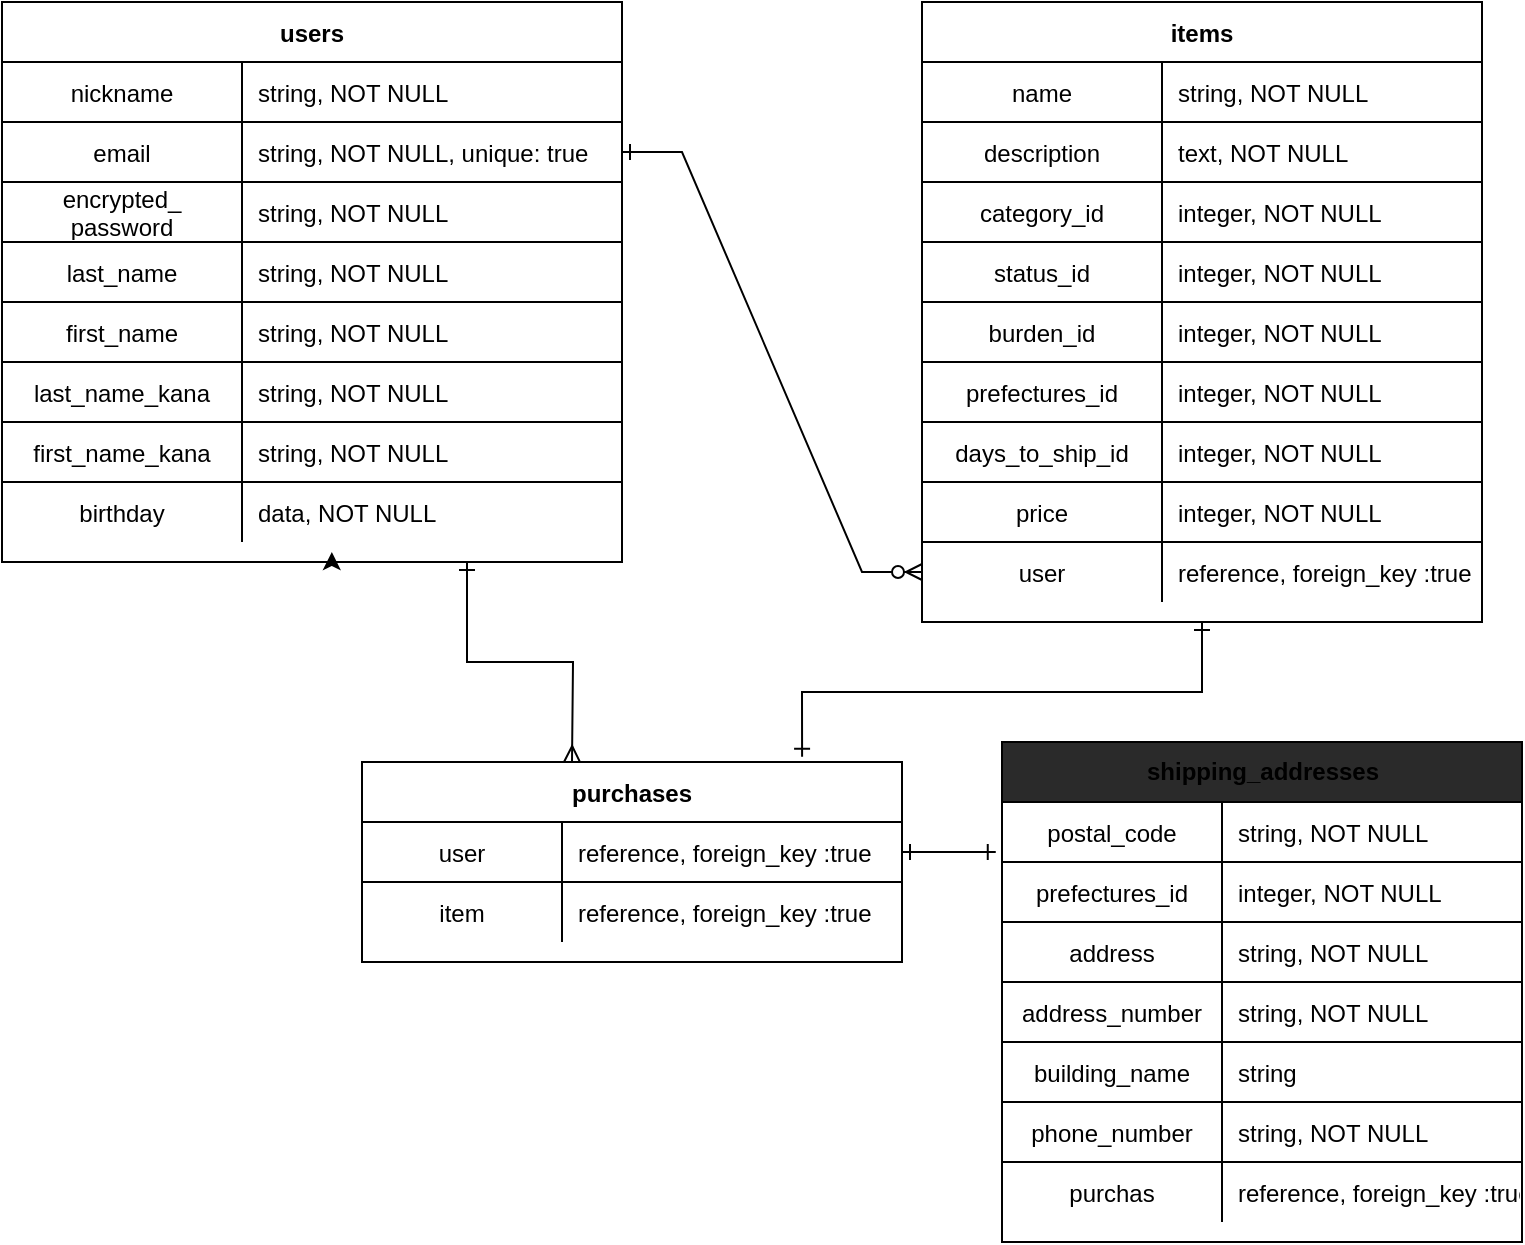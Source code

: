 <mxfile>
    <diagram id="-VEma5NEy1rqZUVtilO-" name="ページ1">
        <mxGraphModel dx="1092" dy="703" grid="1" gridSize="10" guides="1" tooltips="1" connect="1" arrows="1" fold="1" page="1" pageScale="1" pageWidth="827" pageHeight="1169" math="0" shadow="0">
            <root>
                <mxCell id="0"/>
                <mxCell id="1" parent="0"/>
                <mxCell id="42" value="" style="edgeStyle=entityRelationEdgeStyle;endArrow=ERzeroToMany;startArrow=ERone;endFill=1;startFill=0;rounded=0;" edge="1" parent="1" source="65" target="48">
                    <mxGeometry width="100" height="100" relative="1" as="geometry">
                        <mxPoint x="250" y="770" as="sourcePoint"/>
                        <mxPoint x="350" y="670" as="targetPoint"/>
                    </mxGeometry>
                </mxCell>
                <mxCell id="164" style="edgeStyle=orthogonalEdgeStyle;rounded=0;orthogonalLoop=1;jettySize=auto;html=1;exitX=0.5;exitY=1;exitDx=0;exitDy=0;entryX=0.815;entryY=-0.026;entryDx=0;entryDy=0;entryPerimeter=0;verticalAlign=middle;startArrow=ERone;startFill=0;endArrow=ERone;endFill=0;" edge="1" parent="1" source="44" target="54">
                    <mxGeometry relative="1" as="geometry"/>
                </mxCell>
                <mxCell id="44" value="items" style="shape=table;startSize=30;container=1;collapsible=1;childLayout=tableLayout;fixedRows=1;rowLines=0;fontStyle=1;align=center;resizeLast=1;" vertex="1" parent="1">
                    <mxGeometry x="490" y="140" width="280" height="310" as="geometry"/>
                </mxCell>
                <mxCell id="127" style="shape=partialRectangle;collapsible=0;dropTarget=0;pointerEvents=0;fillColor=none;points=[[0,0.5],[1,0.5]];portConstraint=eastwest;top=0;left=0;right=0;bottom=1;" vertex="1" parent="44">
                    <mxGeometry y="30" width="280" height="30" as="geometry"/>
                </mxCell>
                <mxCell id="128" value="name" style="shape=partialRectangle;overflow=hidden;connectable=0;fillColor=none;top=0;left=0;bottom=0;right=0;fontStyle=0;" vertex="1" parent="127">
                    <mxGeometry width="120" height="30" as="geometry"/>
                </mxCell>
                <mxCell id="129" value="string, NOT NULL" style="shape=partialRectangle;overflow=hidden;connectable=0;fillColor=none;top=0;left=0;bottom=0;right=0;align=left;spacingLeft=6;fontStyle=0;" vertex="1" parent="127">
                    <mxGeometry x="120" width="160" height="30" as="geometry"/>
                </mxCell>
                <mxCell id="124" style="shape=partialRectangle;collapsible=0;dropTarget=0;pointerEvents=0;fillColor=none;points=[[0,0.5],[1,0.5]];portConstraint=eastwest;top=0;left=0;right=0;bottom=1;" vertex="1" parent="44">
                    <mxGeometry y="60" width="280" height="30" as="geometry"/>
                </mxCell>
                <mxCell id="125" value="description" style="shape=partialRectangle;overflow=hidden;connectable=0;fillColor=none;top=0;left=0;bottom=0;right=0;fontStyle=0;" vertex="1" parent="124">
                    <mxGeometry width="120" height="30" as="geometry"/>
                </mxCell>
                <mxCell id="126" value="text, NOT NULL" style="shape=partialRectangle;overflow=hidden;connectable=0;fillColor=none;top=0;left=0;bottom=0;right=0;align=left;spacingLeft=6;fontStyle=0;" vertex="1" parent="124">
                    <mxGeometry x="120" width="160" height="30" as="geometry"/>
                </mxCell>
                <mxCell id="121" style="shape=partialRectangle;collapsible=0;dropTarget=0;pointerEvents=0;fillColor=none;points=[[0,0.5],[1,0.5]];portConstraint=eastwest;top=0;left=0;right=0;bottom=1;" vertex="1" parent="44">
                    <mxGeometry y="90" width="280" height="30" as="geometry"/>
                </mxCell>
                <mxCell id="122" value="category_id" style="shape=partialRectangle;overflow=hidden;connectable=0;fillColor=none;top=0;left=0;bottom=0;right=0;fontStyle=0;" vertex="1" parent="121">
                    <mxGeometry width="120" height="30" as="geometry"/>
                </mxCell>
                <mxCell id="123" value="integer, NOT NULL" style="shape=partialRectangle;overflow=hidden;connectable=0;fillColor=none;top=0;left=0;bottom=0;right=0;align=left;spacingLeft=6;fontStyle=0;" vertex="1" parent="121">
                    <mxGeometry x="120" width="160" height="30" as="geometry"/>
                </mxCell>
                <mxCell id="118" style="shape=partialRectangle;collapsible=0;dropTarget=0;pointerEvents=0;fillColor=none;points=[[0,0.5],[1,0.5]];portConstraint=eastwest;top=0;left=0;right=0;bottom=1;" vertex="1" parent="44">
                    <mxGeometry y="120" width="280" height="30" as="geometry"/>
                </mxCell>
                <mxCell id="119" value="status_id" style="shape=partialRectangle;overflow=hidden;connectable=0;fillColor=none;top=0;left=0;bottom=0;right=0;fontStyle=0;" vertex="1" parent="118">
                    <mxGeometry width="120" height="30" as="geometry"/>
                </mxCell>
                <mxCell id="120" value="integer, NOT NULL" style="shape=partialRectangle;overflow=hidden;connectable=0;fillColor=none;top=0;left=0;bottom=0;right=0;align=left;spacingLeft=6;fontStyle=0;" vertex="1" parent="118">
                    <mxGeometry x="120" width="160" height="30" as="geometry"/>
                </mxCell>
                <mxCell id="172" style="shape=partialRectangle;collapsible=0;dropTarget=0;pointerEvents=0;fillColor=none;points=[[0,0.5],[1,0.5]];portConstraint=eastwest;top=0;left=0;right=0;bottom=1;" vertex="1" parent="44">
                    <mxGeometry y="150" width="280" height="30" as="geometry"/>
                </mxCell>
                <mxCell id="173" value="burden_id" style="shape=partialRectangle;overflow=hidden;connectable=0;fillColor=none;top=0;left=0;bottom=0;right=0;fontStyle=0;" vertex="1" parent="172">
                    <mxGeometry width="120" height="30" as="geometry"/>
                </mxCell>
                <mxCell id="174" value="integer, NOT NULL" style="shape=partialRectangle;overflow=hidden;connectable=0;fillColor=none;top=0;left=0;bottom=0;right=0;align=left;spacingLeft=6;fontStyle=0;" vertex="1" parent="172">
                    <mxGeometry x="120" width="160" height="30" as="geometry"/>
                </mxCell>
                <mxCell id="169" style="shape=partialRectangle;collapsible=0;dropTarget=0;pointerEvents=0;fillColor=none;points=[[0,0.5],[1,0.5]];portConstraint=eastwest;top=0;left=0;right=0;bottom=1;" vertex="1" parent="44">
                    <mxGeometry y="180" width="280" height="30" as="geometry"/>
                </mxCell>
                <mxCell id="170" value="prefectures_id" style="shape=partialRectangle;overflow=hidden;connectable=0;fillColor=none;top=0;left=0;bottom=0;right=0;fontStyle=0;" vertex="1" parent="169">
                    <mxGeometry width="120" height="30" as="geometry"/>
                </mxCell>
                <mxCell id="171" value="integer, NOT NULL" style="shape=partialRectangle;overflow=hidden;connectable=0;fillColor=none;top=0;left=0;bottom=0;right=0;align=left;spacingLeft=6;fontStyle=0;" vertex="1" parent="169">
                    <mxGeometry x="120" width="160" height="30" as="geometry"/>
                </mxCell>
                <mxCell id="166" style="shape=partialRectangle;collapsible=0;dropTarget=0;pointerEvents=0;fillColor=none;points=[[0,0.5],[1,0.5]];portConstraint=eastwest;top=0;left=0;right=0;bottom=1;" vertex="1" parent="44">
                    <mxGeometry y="210" width="280" height="30" as="geometry"/>
                </mxCell>
                <mxCell id="167" value="days_to_ship_id" style="shape=partialRectangle;overflow=hidden;connectable=0;fillColor=none;top=0;left=0;bottom=0;right=0;fontStyle=0;" vertex="1" parent="166">
                    <mxGeometry width="120" height="30" as="geometry"/>
                </mxCell>
                <mxCell id="168" value="integer, NOT NULL" style="shape=partialRectangle;overflow=hidden;connectable=0;fillColor=none;top=0;left=0;bottom=0;right=0;align=left;spacingLeft=6;fontStyle=0;" vertex="1" parent="166">
                    <mxGeometry x="120" width="160" height="30" as="geometry"/>
                </mxCell>
                <mxCell id="45" value="" style="shape=partialRectangle;collapsible=0;dropTarget=0;pointerEvents=0;fillColor=none;points=[[0,0.5],[1,0.5]];portConstraint=eastwest;top=0;left=0;right=0;bottom=1;" vertex="1" parent="44">
                    <mxGeometry y="240" width="280" height="30" as="geometry"/>
                </mxCell>
                <mxCell id="46" value="price" style="shape=partialRectangle;overflow=hidden;connectable=0;fillColor=none;top=0;left=0;bottom=0;right=0;fontStyle=0;" vertex="1" parent="45">
                    <mxGeometry width="120" height="30" as="geometry"/>
                </mxCell>
                <mxCell id="47" value="integer, NOT NULL " style="shape=partialRectangle;overflow=hidden;connectable=0;fillColor=none;top=0;left=0;bottom=0;right=0;align=left;spacingLeft=6;fontStyle=0;" vertex="1" parent="45">
                    <mxGeometry x="120" width="160" height="30" as="geometry"/>
                </mxCell>
                <mxCell id="48" value="" style="shape=partialRectangle;collapsible=0;dropTarget=0;pointerEvents=0;fillColor=none;points=[[0,0.5],[1,0.5]];portConstraint=eastwest;top=0;left=0;right=0;bottom=0;" vertex="1" parent="44">
                    <mxGeometry y="270" width="280" height="30" as="geometry"/>
                </mxCell>
                <mxCell id="49" value="user" style="shape=partialRectangle;overflow=hidden;connectable=0;fillColor=none;top=0;left=0;bottom=0;right=0;" vertex="1" parent="48">
                    <mxGeometry width="120" height="30" as="geometry"/>
                </mxCell>
                <mxCell id="50" value="reference, foreign_key :true" style="shape=partialRectangle;overflow=hidden;connectable=0;fillColor=none;top=0;left=0;bottom=0;right=0;align=left;spacingLeft=6;" vertex="1" parent="48">
                    <mxGeometry x="120" width="160" height="30" as="geometry"/>
                </mxCell>
                <mxCell id="54" value="purchases" style="shape=table;startSize=30;container=1;collapsible=1;childLayout=tableLayout;fixedRows=1;rowLines=0;fontStyle=1;align=center;resizeLast=1;" vertex="1" parent="1">
                    <mxGeometry x="210" y="520" width="270" height="100" as="geometry"/>
                </mxCell>
                <mxCell id="55" value="" style="shape=partialRectangle;collapsible=0;dropTarget=0;pointerEvents=0;fillColor=none;points=[[0,0.5],[1,0.5]];portConstraint=eastwest;top=0;left=0;right=0;bottom=1;" vertex="1" parent="54">
                    <mxGeometry y="30" width="270" height="30" as="geometry"/>
                </mxCell>
                <mxCell id="56" value="user" style="shape=partialRectangle;overflow=hidden;connectable=0;fillColor=none;top=0;left=0;bottom=0;right=0;fontStyle=0;" vertex="1" parent="55">
                    <mxGeometry width="100" height="30" as="geometry"/>
                </mxCell>
                <mxCell id="57" value="reference, foreign_key :true" style="shape=partialRectangle;overflow=hidden;connectable=0;fillColor=none;top=0;left=0;bottom=0;right=0;align=left;spacingLeft=6;fontStyle=0;" vertex="1" parent="55">
                    <mxGeometry x="100" width="170" height="30" as="geometry"/>
                </mxCell>
                <mxCell id="58" value="" style="shape=partialRectangle;collapsible=0;dropTarget=0;pointerEvents=0;fillColor=none;points=[[0,0.5],[1,0.5]];portConstraint=eastwest;top=0;left=0;right=0;bottom=0;" vertex="1" parent="54">
                    <mxGeometry y="60" width="270" height="30" as="geometry"/>
                </mxCell>
                <mxCell id="59" value="item" style="shape=partialRectangle;overflow=hidden;connectable=0;fillColor=none;top=0;left=0;bottom=0;right=0;" vertex="1" parent="58">
                    <mxGeometry width="100" height="30" as="geometry"/>
                </mxCell>
                <mxCell id="60" value="reference, foreign_key :true" style="shape=partialRectangle;overflow=hidden;connectable=0;fillColor=none;top=0;left=0;bottom=0;right=0;align=left;spacingLeft=6;" vertex="1" parent="58">
                    <mxGeometry x="100" width="170" height="30" as="geometry"/>
                </mxCell>
                <mxCell id="163" style="edgeStyle=orthogonalEdgeStyle;rounded=0;orthogonalLoop=1;jettySize=auto;html=1;exitX=0.75;exitY=1;exitDx=0;exitDy=0;verticalAlign=middle;startArrow=ERone;startFill=0;endArrow=ERmany;endFill=0;" edge="1" parent="1" source="64">
                    <mxGeometry relative="1" as="geometry">
                        <mxPoint x="315" y="520" as="targetPoint"/>
                    </mxGeometry>
                </mxCell>
                <mxCell id="64" value="users" style="shape=table;startSize=30;container=1;collapsible=1;childLayout=tableLayout;fixedRows=1;rowLines=0;fontStyle=1;align=center;resizeLast=1;" vertex="1" parent="1">
                    <mxGeometry x="30" y="140" width="310" height="280" as="geometry"/>
                </mxCell>
                <mxCell id="112" style="shape=partialRectangle;collapsible=0;dropTarget=0;pointerEvents=0;fillColor=none;points=[[0,0.5],[1,0.5]];portConstraint=eastwest;top=0;left=0;right=0;bottom=1;" vertex="1" parent="64">
                    <mxGeometry y="30" width="310" height="30" as="geometry"/>
                </mxCell>
                <mxCell id="113" value="nickname" style="shape=partialRectangle;overflow=hidden;connectable=0;fillColor=none;top=0;left=0;bottom=0;right=0;fontStyle=0;" vertex="1" parent="112">
                    <mxGeometry width="120" height="30" as="geometry"/>
                </mxCell>
                <mxCell id="114" value="string, NOT NULL" style="shape=partialRectangle;overflow=hidden;connectable=0;fillColor=none;top=0;left=0;bottom=0;right=0;align=left;spacingLeft=6;fontStyle=0;" vertex="1" parent="112">
                    <mxGeometry x="120" width="190" height="30" as="geometry"/>
                </mxCell>
                <mxCell id="65" value="" style="shape=partialRectangle;collapsible=0;dropTarget=0;pointerEvents=0;fillColor=none;points=[[0,0.5],[1,0.5]];portConstraint=eastwest;top=0;left=0;right=0;bottom=1;" vertex="1" parent="64">
                    <mxGeometry y="60" width="310" height="30" as="geometry"/>
                </mxCell>
                <mxCell id="66" value="email" style="shape=partialRectangle;overflow=hidden;connectable=0;fillColor=none;top=0;left=0;bottom=0;right=0;fontStyle=0;" vertex="1" parent="65">
                    <mxGeometry width="120" height="30" as="geometry"/>
                </mxCell>
                <mxCell id="67" value="string, NOT NULL, unique: true" style="shape=partialRectangle;overflow=hidden;connectable=0;fillColor=none;top=0;left=0;bottom=0;right=0;align=left;spacingLeft=6;fontStyle=0;" vertex="1" parent="65">
                    <mxGeometry x="120" width="190" height="30" as="geometry"/>
                </mxCell>
                <mxCell id="95" style="shape=partialRectangle;collapsible=0;dropTarget=0;pointerEvents=0;fillColor=none;points=[[0,0.5],[1,0.5]];portConstraint=eastwest;top=0;left=0;right=0;bottom=1;" vertex="1" parent="64">
                    <mxGeometry y="90" width="310" height="30" as="geometry"/>
                </mxCell>
                <mxCell id="96" value="encrypted_&#10;password" style="shape=partialRectangle;overflow=hidden;connectable=0;fillColor=none;top=0;left=0;bottom=0;right=0;fontStyle=0;" vertex="1" parent="95">
                    <mxGeometry width="120" height="30" as="geometry"/>
                </mxCell>
                <mxCell id="97" value="string, NOT NULL" style="shape=partialRectangle;overflow=hidden;connectable=0;fillColor=none;top=0;left=0;bottom=0;right=0;align=left;spacingLeft=6;fontStyle=0;" vertex="1" parent="95">
                    <mxGeometry x="120" width="190" height="30" as="geometry"/>
                </mxCell>
                <mxCell id="92" style="shape=partialRectangle;collapsible=0;dropTarget=0;pointerEvents=0;fillColor=none;points=[[0,0.5],[1,0.5]];portConstraint=eastwest;top=0;left=0;right=0;bottom=1;" vertex="1" parent="64">
                    <mxGeometry y="120" width="310" height="30" as="geometry"/>
                </mxCell>
                <mxCell id="93" value="last_name" style="shape=partialRectangle;overflow=hidden;connectable=0;fillColor=none;top=0;left=0;bottom=0;right=0;fontStyle=0;" vertex="1" parent="92">
                    <mxGeometry width="120" height="30" as="geometry"/>
                </mxCell>
                <mxCell id="94" value="string, NOT NULL" style="shape=partialRectangle;overflow=hidden;connectable=0;fillColor=none;top=0;left=0;bottom=0;right=0;align=left;spacingLeft=6;fontStyle=0;" vertex="1" parent="92">
                    <mxGeometry x="120" width="190" height="30" as="geometry"/>
                </mxCell>
                <mxCell id="89" style="shape=partialRectangle;collapsible=0;dropTarget=0;pointerEvents=0;fillColor=none;points=[[0,0.5],[1,0.5]];portConstraint=eastwest;top=0;left=0;right=0;bottom=1;" vertex="1" parent="64">
                    <mxGeometry y="150" width="310" height="30" as="geometry"/>
                </mxCell>
                <mxCell id="90" value="first_name" style="shape=partialRectangle;overflow=hidden;connectable=0;fillColor=none;top=0;left=0;bottom=0;right=0;fontStyle=0;" vertex="1" parent="89">
                    <mxGeometry width="120" height="30" as="geometry"/>
                </mxCell>
                <mxCell id="91" value="string, NOT NULL" style="shape=partialRectangle;overflow=hidden;connectable=0;fillColor=none;top=0;left=0;bottom=0;right=0;align=left;spacingLeft=6;fontStyle=0;" vertex="1" parent="89">
                    <mxGeometry x="120" width="190" height="30" as="geometry"/>
                </mxCell>
                <mxCell id="86" style="shape=partialRectangle;collapsible=0;dropTarget=0;pointerEvents=0;fillColor=none;points=[[0,0.5],[1,0.5]];portConstraint=eastwest;top=0;left=0;right=0;bottom=1;" vertex="1" parent="64">
                    <mxGeometry y="180" width="310" height="30" as="geometry"/>
                </mxCell>
                <mxCell id="87" value="last_name_kana" style="shape=partialRectangle;overflow=hidden;connectable=0;fillColor=none;top=0;left=0;bottom=0;right=0;fontStyle=0;" vertex="1" parent="86">
                    <mxGeometry width="120" height="30" as="geometry"/>
                </mxCell>
                <mxCell id="88" value="string, NOT NULL" style="shape=partialRectangle;overflow=hidden;connectable=0;fillColor=none;top=0;left=0;bottom=0;right=0;align=left;spacingLeft=6;fontStyle=0;" vertex="1" parent="86">
                    <mxGeometry x="120" width="190" height="30" as="geometry"/>
                </mxCell>
                <mxCell id="83" style="shape=partialRectangle;collapsible=0;dropTarget=0;pointerEvents=0;fillColor=none;points=[[0,0.5],[1,0.5]];portConstraint=eastwest;top=0;left=0;right=0;bottom=1;" vertex="1" parent="64">
                    <mxGeometry y="210" width="310" height="30" as="geometry"/>
                </mxCell>
                <mxCell id="84" value="first_name_kana" style="shape=partialRectangle;overflow=hidden;connectable=0;fillColor=none;top=0;left=0;bottom=0;right=0;fontStyle=0;" vertex="1" parent="83">
                    <mxGeometry width="120" height="30" as="geometry"/>
                </mxCell>
                <mxCell id="85" value="string, NOT NULL" style="shape=partialRectangle;overflow=hidden;connectable=0;fillColor=none;top=0;left=0;bottom=0;right=0;align=left;spacingLeft=6;fontStyle=0;" vertex="1" parent="83">
                    <mxGeometry x="120" width="190" height="30" as="geometry"/>
                </mxCell>
                <mxCell id="68" value="" style="shape=partialRectangle;collapsible=0;dropTarget=0;pointerEvents=0;fillColor=none;points=[[0,0.5],[1,0.5]];portConstraint=eastwest;top=0;left=0;right=0;bottom=0;" vertex="1" parent="64">
                    <mxGeometry y="240" width="310" height="30" as="geometry"/>
                </mxCell>
                <mxCell id="69" value="birthday" style="shape=partialRectangle;overflow=hidden;connectable=0;fillColor=none;top=0;left=0;bottom=0;right=0;" vertex="1" parent="68">
                    <mxGeometry width="120" height="30" as="geometry"/>
                </mxCell>
                <mxCell id="70" value="data, NOT NULL" style="shape=partialRectangle;overflow=hidden;connectable=0;fillColor=none;top=0;left=0;bottom=0;right=0;align=left;spacingLeft=6;" vertex="1" parent="68">
                    <mxGeometry x="120" width="190" height="30" as="geometry"/>
                </mxCell>
                <mxCell id="71" style="edgeStyle=orthogonalEdgeStyle;rounded=0;orthogonalLoop=1;jettySize=auto;html=1;exitX=0.5;exitY=1;exitDx=0;exitDy=0;entryX=0.532;entryY=1.167;entryDx=0;entryDy=0;entryPerimeter=0;verticalAlign=middle;" edge="1" parent="64" source="64" target="68">
                    <mxGeometry relative="1" as="geometry"/>
                </mxCell>
                <mxCell id="139" value="shipping_addresses" style="shape=table;startSize=30;container=1;collapsible=1;childLayout=tableLayout;fixedRows=1;rowLines=0;fontStyle=1;align=center;resizeLast=1;shadow=0;fillColor=#2a2a2a;html=1;" vertex="1" parent="1">
                    <mxGeometry x="530" y="510" width="260" height="250" as="geometry"/>
                </mxCell>
                <mxCell id="152" style="shape=partialRectangle;collapsible=0;dropTarget=0;pointerEvents=0;fillColor=none;top=0;left=0;bottom=1;right=0;points=[[0,0.5],[1,0.5]];portConstraint=eastwest;" vertex="1" parent="139">
                    <mxGeometry y="30" width="260" height="30" as="geometry"/>
                </mxCell>
                <mxCell id="153" value="postal_code" style="shape=partialRectangle;connectable=0;fillColor=none;top=0;left=0;bottom=0;right=0;fontStyle=0;overflow=hidden;" vertex="1" parent="152">
                    <mxGeometry width="110" height="30" as="geometry"/>
                </mxCell>
                <mxCell id="154" value="string, NOT NULL" style="shape=partialRectangle;connectable=0;fillColor=none;top=0;left=0;bottom=0;right=0;align=left;spacingLeft=6;fontStyle=0;overflow=hidden;" vertex="1" parent="152">
                    <mxGeometry x="110" width="150" height="30" as="geometry"/>
                </mxCell>
                <mxCell id="155" style="shape=partialRectangle;collapsible=0;dropTarget=0;pointerEvents=0;fillColor=none;top=0;left=0;bottom=1;right=0;points=[[0,0.5],[1,0.5]];portConstraint=eastwest;" vertex="1" parent="139">
                    <mxGeometry y="60" width="260" height="30" as="geometry"/>
                </mxCell>
                <mxCell id="156" value="prefectures_id" style="shape=partialRectangle;connectable=0;fillColor=none;top=0;left=0;bottom=0;right=0;fontStyle=0;overflow=hidden;" vertex="1" parent="155">
                    <mxGeometry width="110" height="30" as="geometry"/>
                </mxCell>
                <mxCell id="157" value="integer, NOT NULL" style="shape=partialRectangle;connectable=0;fillColor=none;top=0;left=0;bottom=0;right=0;align=left;spacingLeft=6;fontStyle=0;overflow=hidden;" vertex="1" parent="155">
                    <mxGeometry x="110" width="150" height="30" as="geometry"/>
                </mxCell>
                <mxCell id="158" style="shape=partialRectangle;collapsible=0;dropTarget=0;pointerEvents=0;fillColor=none;top=0;left=0;bottom=1;right=0;points=[[0,0.5],[1,0.5]];portConstraint=eastwest;" vertex="1" parent="139">
                    <mxGeometry y="90" width="260" height="30" as="geometry"/>
                </mxCell>
                <mxCell id="159" value="address" style="shape=partialRectangle;connectable=0;fillColor=none;top=0;left=0;bottom=0;right=0;fontStyle=0;overflow=hidden;" vertex="1" parent="158">
                    <mxGeometry width="110" height="30" as="geometry"/>
                </mxCell>
                <mxCell id="160" value="string, NOT NULL" style="shape=partialRectangle;connectable=0;fillColor=none;top=0;left=0;bottom=0;right=0;align=left;spacingLeft=6;fontStyle=0;overflow=hidden;" vertex="1" parent="158">
                    <mxGeometry x="110" width="150" height="30" as="geometry"/>
                </mxCell>
                <mxCell id="179" style="shape=partialRectangle;collapsible=0;dropTarget=0;pointerEvents=0;fillColor=none;top=0;left=0;bottom=1;right=0;points=[[0,0.5],[1,0.5]];portConstraint=eastwest;" vertex="1" parent="139">
                    <mxGeometry y="120" width="260" height="30" as="geometry"/>
                </mxCell>
                <mxCell id="180" value="address_number" style="shape=partialRectangle;connectable=0;fillColor=none;top=0;left=0;bottom=0;right=0;fontStyle=0;overflow=hidden;" vertex="1" parent="179">
                    <mxGeometry width="110" height="30" as="geometry"/>
                </mxCell>
                <mxCell id="181" value="string, NOT NULL" style="shape=partialRectangle;connectable=0;fillColor=none;top=0;left=0;bottom=0;right=0;align=left;spacingLeft=6;fontStyle=0;overflow=hidden;" vertex="1" parent="179">
                    <mxGeometry x="110" width="150" height="30" as="geometry"/>
                </mxCell>
                <mxCell id="176" style="shape=partialRectangle;collapsible=0;dropTarget=0;pointerEvents=0;fillColor=none;top=0;left=0;bottom=1;right=0;points=[[0,0.5],[1,0.5]];portConstraint=eastwest;" vertex="1" parent="139">
                    <mxGeometry y="150" width="260" height="30" as="geometry"/>
                </mxCell>
                <mxCell id="177" value="building_name" style="shape=partialRectangle;connectable=0;fillColor=none;top=0;left=0;bottom=0;right=0;fontStyle=0;overflow=hidden;" vertex="1" parent="176">
                    <mxGeometry width="110" height="30" as="geometry"/>
                </mxCell>
                <mxCell id="178" value="string" style="shape=partialRectangle;connectable=0;fillColor=none;top=0;left=0;bottom=0;right=0;align=left;spacingLeft=6;fontStyle=0;overflow=hidden;" vertex="1" parent="176">
                    <mxGeometry x="110" width="150" height="30" as="geometry"/>
                </mxCell>
                <mxCell id="140" value="" style="shape=partialRectangle;collapsible=0;dropTarget=0;pointerEvents=0;fillColor=none;top=0;left=0;bottom=1;right=0;points=[[0,0.5],[1,0.5]];portConstraint=eastwest;" vertex="1" parent="139">
                    <mxGeometry y="180" width="260" height="30" as="geometry"/>
                </mxCell>
                <mxCell id="141" value="phone_number" style="shape=partialRectangle;connectable=0;fillColor=none;top=0;left=0;bottom=0;right=0;fontStyle=0;overflow=hidden;" vertex="1" parent="140">
                    <mxGeometry width="110" height="30" as="geometry"/>
                </mxCell>
                <mxCell id="142" value="string, NOT NULL" style="shape=partialRectangle;connectable=0;fillColor=none;top=0;left=0;bottom=0;right=0;align=left;spacingLeft=6;fontStyle=0;overflow=hidden;" vertex="1" parent="140">
                    <mxGeometry x="110" width="150" height="30" as="geometry"/>
                </mxCell>
                <mxCell id="143" value="" style="shape=partialRectangle;collapsible=0;dropTarget=0;pointerEvents=0;fillColor=none;top=0;left=0;bottom=0;right=0;points=[[0,0.5],[1,0.5]];portConstraint=eastwest;" vertex="1" parent="139">
                    <mxGeometry y="210" width="260" height="30" as="geometry"/>
                </mxCell>
                <mxCell id="144" value="purchas" style="shape=partialRectangle;connectable=0;fillColor=none;top=0;left=0;bottom=0;right=0;editable=1;overflow=hidden;" vertex="1" parent="143">
                    <mxGeometry width="110" height="30" as="geometry"/>
                </mxCell>
                <mxCell id="145" value="reference, foreign_key :true" style="shape=partialRectangle;connectable=0;fillColor=none;top=0;left=0;bottom=0;right=0;align=left;spacingLeft=6;overflow=hidden;" vertex="1" parent="143">
                    <mxGeometry x="110" width="150" height="30" as="geometry"/>
                </mxCell>
                <mxCell id="165" style="edgeStyle=orthogonalEdgeStyle;rounded=0;orthogonalLoop=1;jettySize=auto;html=1;exitX=1;exitY=0.5;exitDx=0;exitDy=0;entryX=0;entryY=0.8;entryDx=0;entryDy=0;entryPerimeter=0;startArrow=ERone;startFill=0;endArrow=ERone;endFill=0;verticalAlign=middle;" edge="1" parent="1" source="130" target="158">
                    <mxGeometry relative="1" as="geometry"/>
                </mxCell>
                <mxCell id="175" style="edgeStyle=orthogonalEdgeStyle;rounded=0;orthogonalLoop=1;jettySize=auto;html=1;exitX=1;exitY=0.5;exitDx=0;exitDy=0;entryX=-0.012;entryY=0.833;entryDx=0;entryDy=0;entryPerimeter=0;startArrow=ERone;startFill=0;endArrow=ERone;endFill=0;verticalAlign=middle;" edge="1" parent="1" source="55" target="152">
                    <mxGeometry relative="1" as="geometry"/>
                </mxCell>
            </root>
        </mxGraphModel>
    </diagram>
</mxfile>
